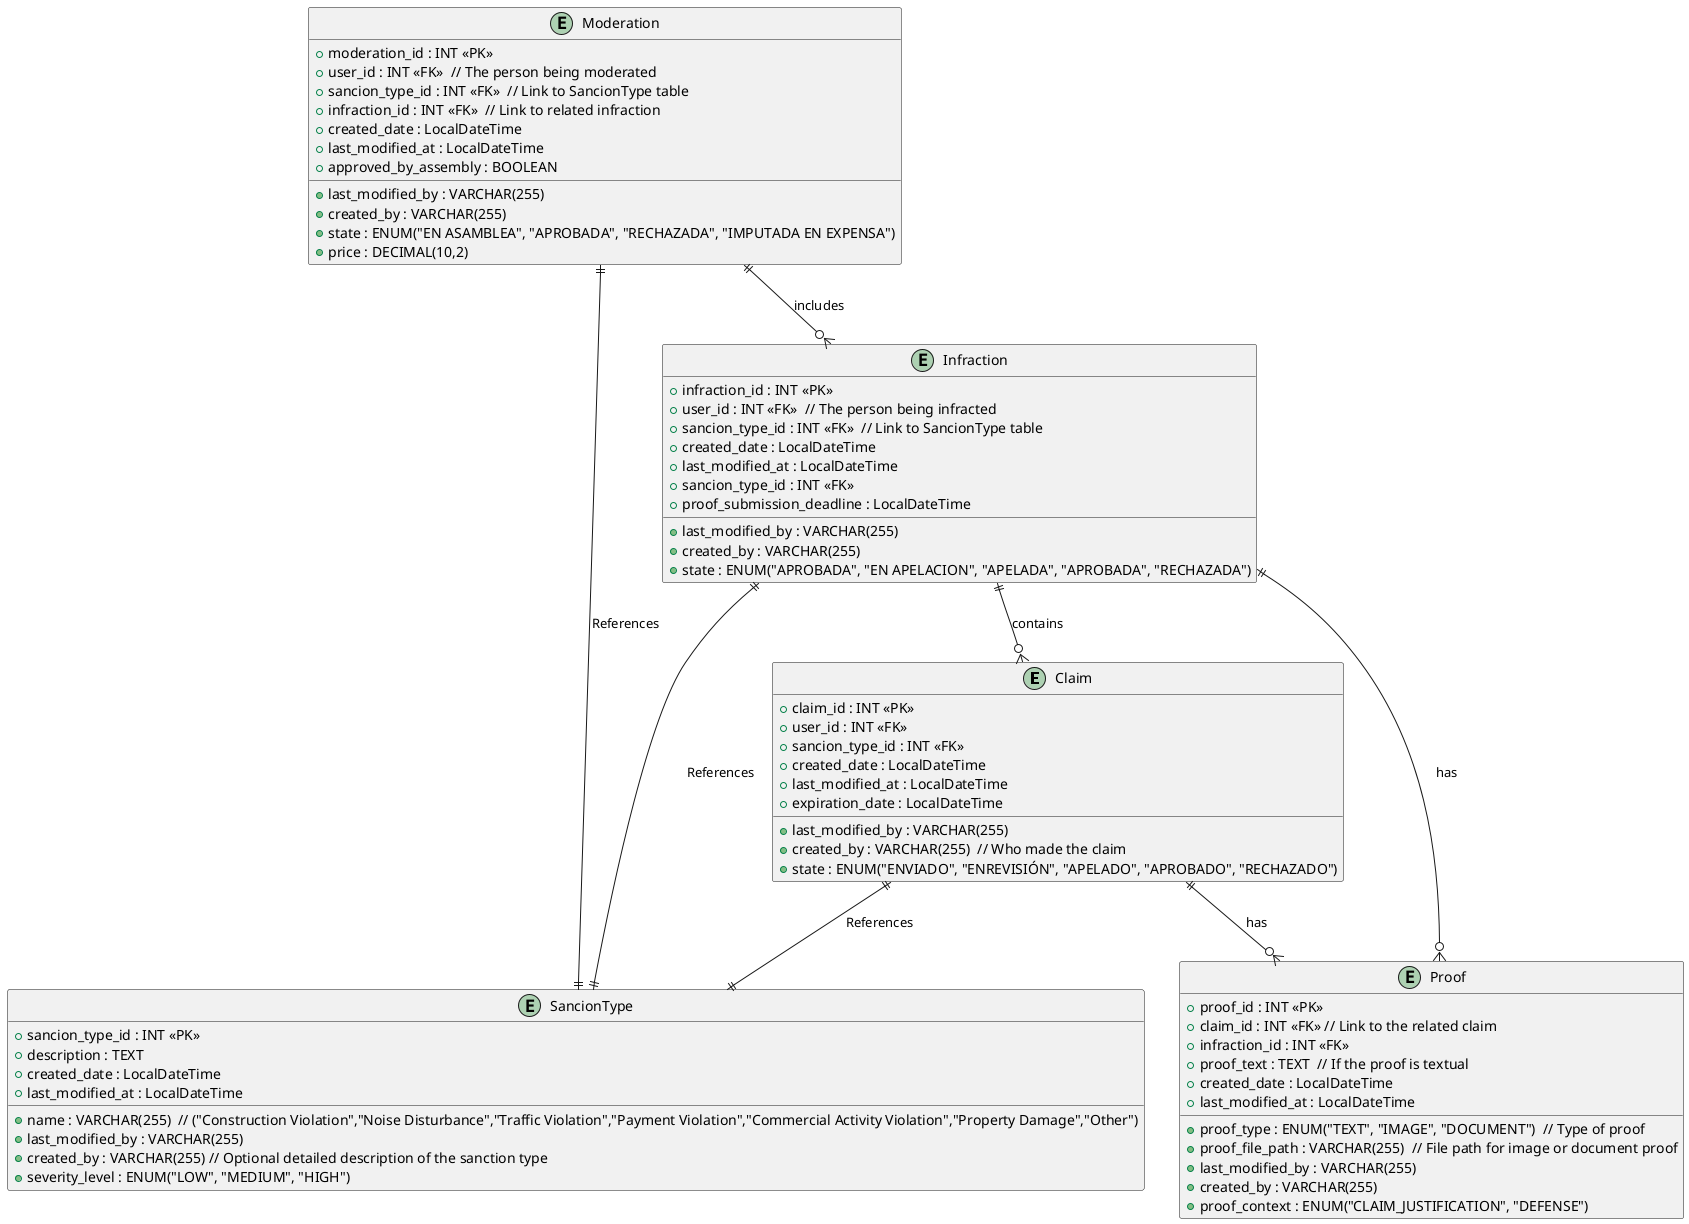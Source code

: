 @startuml

entity "Claim" as claim {
  + claim_id : INT <<PK>>
  + user_id : INT <<FK>>
  + sancion_type_id : INT <<FK>>
  + created_date : LocalDateTime
  + last_modified_at : LocalDateTime
  + last_modified_by : VARCHAR(255)
  + created_by : VARCHAR(255)  // Who made the claim
  + expiration_date : LocalDateTime
  + state : ENUM("ENVIADO", "ENREVISIÓN", "APELADO", "APROBADO", "RECHAZADO")


  }

entity "SancionType" as sancion_type {
  + sancion_type_id : INT <<PK>>
  + name : VARCHAR(255)  // ("Construction Violation","Noise Disturbance","Traffic Violation","Payment Violation","Commercial Activity Violation","Property Damage","Other")
  + description : TEXT
  + created_date : LocalDateTime
  + last_modified_at : LocalDateTime
  + last_modified_by : VARCHAR(255)
  + created_by : VARCHAR(255) // Optional detailed description of the sanction type
  + severity_level : ENUM("LOW", "MEDIUM", "HIGH")
}
entity "Proof" as proof {
  + proof_id : INT <<PK>>
  + claim_id : INT <<FK>> // Link to the related claim
  + infraction_id : INT <<FK>>
  + proof_type : ENUM("TEXT", "IMAGE", "DOCUMENT")  // Type of proof
  + proof_text : TEXT  // If the proof is textual
  + proof_file_path : VARCHAR(255)  // File path for image or document proof
  + created_date : LocalDateTime
  + last_modified_at : LocalDateTime
  + last_modified_by : VARCHAR(255)
  + created_by : VARCHAR(255)
  + proof_context : ENUM("CLAIM_JUSTIFICATION", "DEFENSE")
}

entity "Infraction" as infraction {
  + infraction_id : INT <<PK>>
  + user_id : INT <<FK>>  // The person being infracted
  + sancion_type_id : INT <<FK>>  // Link to SancionType table
  + created_date : LocalDateTime
  + last_modified_at : LocalDateTime
  + last_modified_by : VARCHAR(255)
  + created_by : VARCHAR(255)
  + sancion_type_id : INT <<FK>>
  + proof_submission_deadline : LocalDateTime
  + state : ENUM("APROBADA", "EN APELACION", "APELADA", "APROBADA", "RECHAZADA")
}

entity "Moderation" as moderation {
  + moderation_id : INT <<PK>>
  + user_id : INT <<FK>>  // The person being moderated
  + sancion_type_id : INT <<FK>>  // Link to SancionType table
  + infraction_id : INT <<FK>>  // Link to related infraction
  + created_date : LocalDateTime
  + last_modified_at : LocalDateTime
  + last_modified_by : VARCHAR(255)
  + created_by : VARCHAR(255)
  + state : ENUM("EN ASAMBLEA", "APROBADA", "RECHAZADA", "IMPUTADA EN EXPENSA")
  + price : DECIMAL(10,2)
  + approved_by_assembly : BOOLEAN
}

claim ||--|| sancion_type : "References"

moderation ||--|| sancion_type : "References"
claim ||--o{ proof : "has"
infraction ||--o{ claim : "contains"
infraction ||--|| sancion_type : "References"
infraction ||--o{ proof : "has"
moderation ||--o{ infraction : "includes"


@enduml


